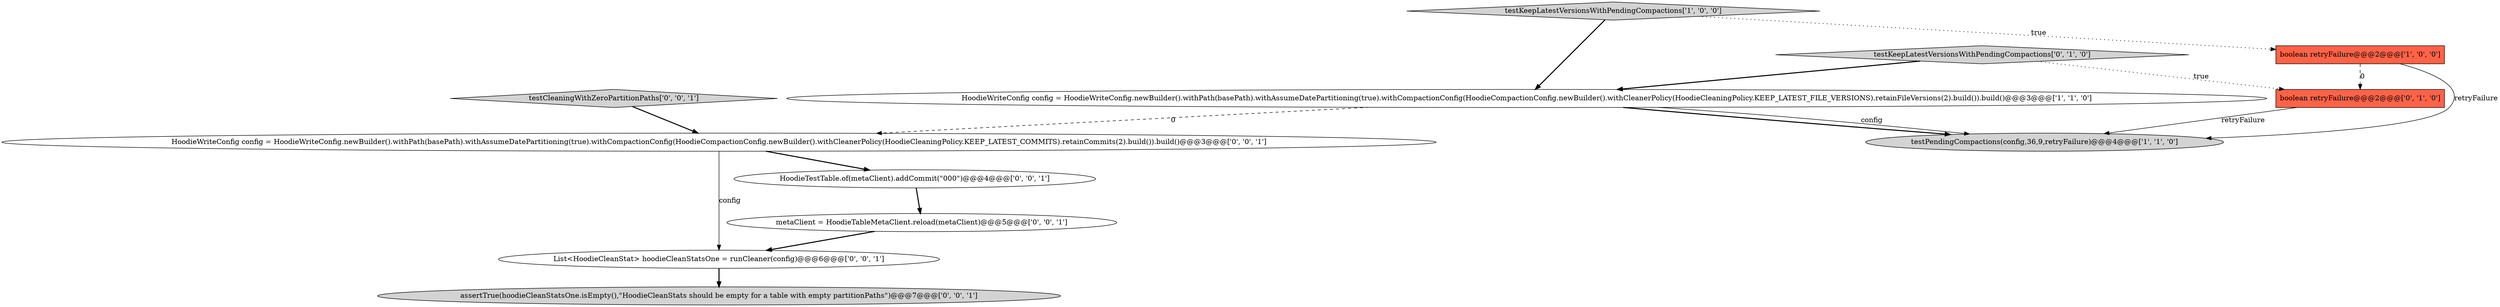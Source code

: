 digraph {
3 [style = filled, label = "testKeepLatestVersionsWithPendingCompactions['1', '0', '0']", fillcolor = lightgray, shape = diamond image = "AAA0AAABBB1BBB"];
6 [style = filled, label = "HoodieWriteConfig config = HoodieWriteConfig.newBuilder().withPath(basePath).withAssumeDatePartitioning(true).withCompactionConfig(HoodieCompactionConfig.newBuilder().withCleanerPolicy(HoodieCleaningPolicy.KEEP_LATEST_COMMITS).retainCommits(2).build()).build()@@@3@@@['0', '0', '1']", fillcolor = white, shape = ellipse image = "AAA0AAABBB3BBB"];
10 [style = filled, label = "testCleaningWithZeroPartitionPaths['0', '0', '1']", fillcolor = lightgray, shape = diamond image = "AAA0AAABBB3BBB"];
7 [style = filled, label = "List<HoodieCleanStat> hoodieCleanStatsOne = runCleaner(config)@@@6@@@['0', '0', '1']", fillcolor = white, shape = ellipse image = "AAA0AAABBB3BBB"];
0 [style = filled, label = "testPendingCompactions(config,36,9,retryFailure)@@@4@@@['1', '1', '0']", fillcolor = lightgray, shape = ellipse image = "AAA0AAABBB1BBB"];
2 [style = filled, label = "HoodieWriteConfig config = HoodieWriteConfig.newBuilder().withPath(basePath).withAssumeDatePartitioning(true).withCompactionConfig(HoodieCompactionConfig.newBuilder().withCleanerPolicy(HoodieCleaningPolicy.KEEP_LATEST_FILE_VERSIONS).retainFileVersions(2).build()).build()@@@3@@@['1', '1', '0']", fillcolor = white, shape = ellipse image = "AAA0AAABBB1BBB"];
11 [style = filled, label = "metaClient = HoodieTableMetaClient.reload(metaClient)@@@5@@@['0', '0', '1']", fillcolor = white, shape = ellipse image = "AAA0AAABBB3BBB"];
4 [style = filled, label = "testKeepLatestVersionsWithPendingCompactions['0', '1', '0']", fillcolor = lightgray, shape = diamond image = "AAA0AAABBB2BBB"];
8 [style = filled, label = "HoodieTestTable.of(metaClient).addCommit(\"000\")@@@4@@@['0', '0', '1']", fillcolor = white, shape = ellipse image = "AAA0AAABBB3BBB"];
9 [style = filled, label = "assertTrue(hoodieCleanStatsOne.isEmpty(),\"HoodieCleanStats should be empty for a table with empty partitionPaths\")@@@7@@@['0', '0', '1']", fillcolor = lightgray, shape = ellipse image = "AAA0AAABBB3BBB"];
5 [style = filled, label = "boolean retryFailure@@@2@@@['0', '1', '0']", fillcolor = tomato, shape = box image = "AAA1AAABBB2BBB"];
1 [style = filled, label = "boolean retryFailure@@@2@@@['1', '0', '0']", fillcolor = tomato, shape = box image = "AAA1AAABBB1BBB"];
7->9 [style = bold, label=""];
4->5 [style = dotted, label="true"];
5->0 [style = solid, label="retryFailure"];
2->0 [style = bold, label=""];
6->7 [style = solid, label="config"];
4->2 [style = bold, label=""];
2->0 [style = solid, label="config"];
1->5 [style = dashed, label="0"];
1->0 [style = solid, label="retryFailure"];
3->2 [style = bold, label=""];
8->11 [style = bold, label=""];
3->1 [style = dotted, label="true"];
10->6 [style = bold, label=""];
11->7 [style = bold, label=""];
6->8 [style = bold, label=""];
2->6 [style = dashed, label="0"];
}
